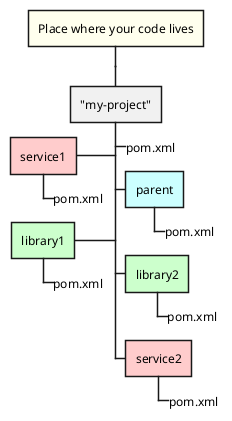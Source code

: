 @startwbs maven_tree
*[#FFFFEE] Place where your code lives
** "my-project"
***_ pom.xml
***[#CCFFFF] parent
****_ pom.xml
***[#FFCCCC]< service1
****_ pom.xml
***[#CCFFCC]< library1
****_ pom.xml

***[#CCFFCC] library2
****_ pom.xml

***[#FFCCCC] service2
****_ pom.xml
@endwbs
